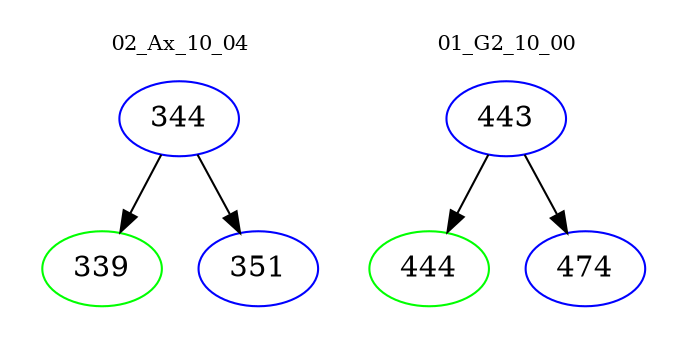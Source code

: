 digraph{
subgraph cluster_0 {
color = white
label = "02_Ax_10_04";
fontsize=10;
T0_344 [label="344", color="blue"]
T0_344 -> T0_339 [color="black"]
T0_339 [label="339", color="green"]
T0_344 -> T0_351 [color="black"]
T0_351 [label="351", color="blue"]
}
subgraph cluster_1 {
color = white
label = "01_G2_10_00";
fontsize=10;
T1_443 [label="443", color="blue"]
T1_443 -> T1_444 [color="black"]
T1_444 [label="444", color="green"]
T1_443 -> T1_474 [color="black"]
T1_474 [label="474", color="blue"]
}
}
